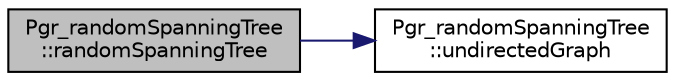 digraph "Pgr_randomSpanningTree::randomSpanningTree"
{
  edge [fontname="Helvetica",fontsize="10",labelfontname="Helvetica",labelfontsize="10"];
  node [fontname="Helvetica",fontsize="10",shape=record];
  rankdir="LR";
  Node1 [label="Pgr_randomSpanningTree\l::randomSpanningTree",height=0.2,width=0.4,color="black", fillcolor="grey75", style="filled", fontcolor="black"];
  Node1 -> Node2 [color="midnightblue",fontsize="10",style="solid",fontname="Helvetica"];
  Node2 [label="Pgr_randomSpanningTree\l::undirectedGraph",height=0.2,width=0.4,color="black", fillcolor="white", style="filled",URL="$classPgr__randomSpanningTree.html#a9ca2ebd07207510f4dac091b92639241"];
}
